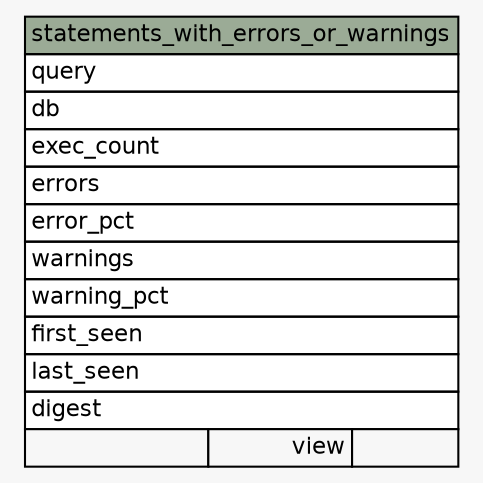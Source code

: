 // dot 2.44.1 on Linux 5.5.13-arch2-1
// SchemaSpy rev 590
digraph "statements_with_errors_or_warnings" {
  graph [
    rankdir="RL"
    bgcolor="#f7f7f7"
    nodesep="0.18"
    ranksep="0.46"
    fontname="Helvetica"
    fontsize="11"
  ];
  node [
    fontname="Helvetica"
    fontsize="11"
    shape="plaintext"
  ];
  edge [
    arrowsize="0.8"
  ];
  "statements_with_errors_or_warnings" [
    label=<
    <TABLE BORDER="0" CELLBORDER="1" CELLSPACING="0" BGCOLOR="#ffffff">
      <TR><TD COLSPAN="3" BGCOLOR="#9bab96" ALIGN="CENTER">statements_with_errors_or_warnings</TD></TR>
      <TR><TD PORT="query" COLSPAN="3" ALIGN="LEFT">query</TD></TR>
      <TR><TD PORT="db" COLSPAN="3" ALIGN="LEFT">db</TD></TR>
      <TR><TD PORT="exec_count" COLSPAN="3" ALIGN="LEFT">exec_count</TD></TR>
      <TR><TD PORT="errors" COLSPAN="3" ALIGN="LEFT">errors</TD></TR>
      <TR><TD PORT="error_pct" COLSPAN="3" ALIGN="LEFT">error_pct</TD></TR>
      <TR><TD PORT="warnings" COLSPAN="3" ALIGN="LEFT">warnings</TD></TR>
      <TR><TD PORT="warning_pct" COLSPAN="3" ALIGN="LEFT">warning_pct</TD></TR>
      <TR><TD PORT="first_seen" COLSPAN="3" ALIGN="LEFT">first_seen</TD></TR>
      <TR><TD PORT="last_seen" COLSPAN="3" ALIGN="LEFT">last_seen</TD></TR>
      <TR><TD PORT="digest" COLSPAN="3" ALIGN="LEFT">digest</TD></TR>
      <TR><TD ALIGN="LEFT" BGCOLOR="#f7f7f7">  </TD><TD ALIGN="RIGHT" BGCOLOR="#f7f7f7">view</TD><TD ALIGN="RIGHT" BGCOLOR="#f7f7f7">  </TD></TR>
    </TABLE>>
    URL="tables/statements_with_errors_or_warnings.html"
    tooltip="statements_with_errors_or_warnings"
  ];
}
